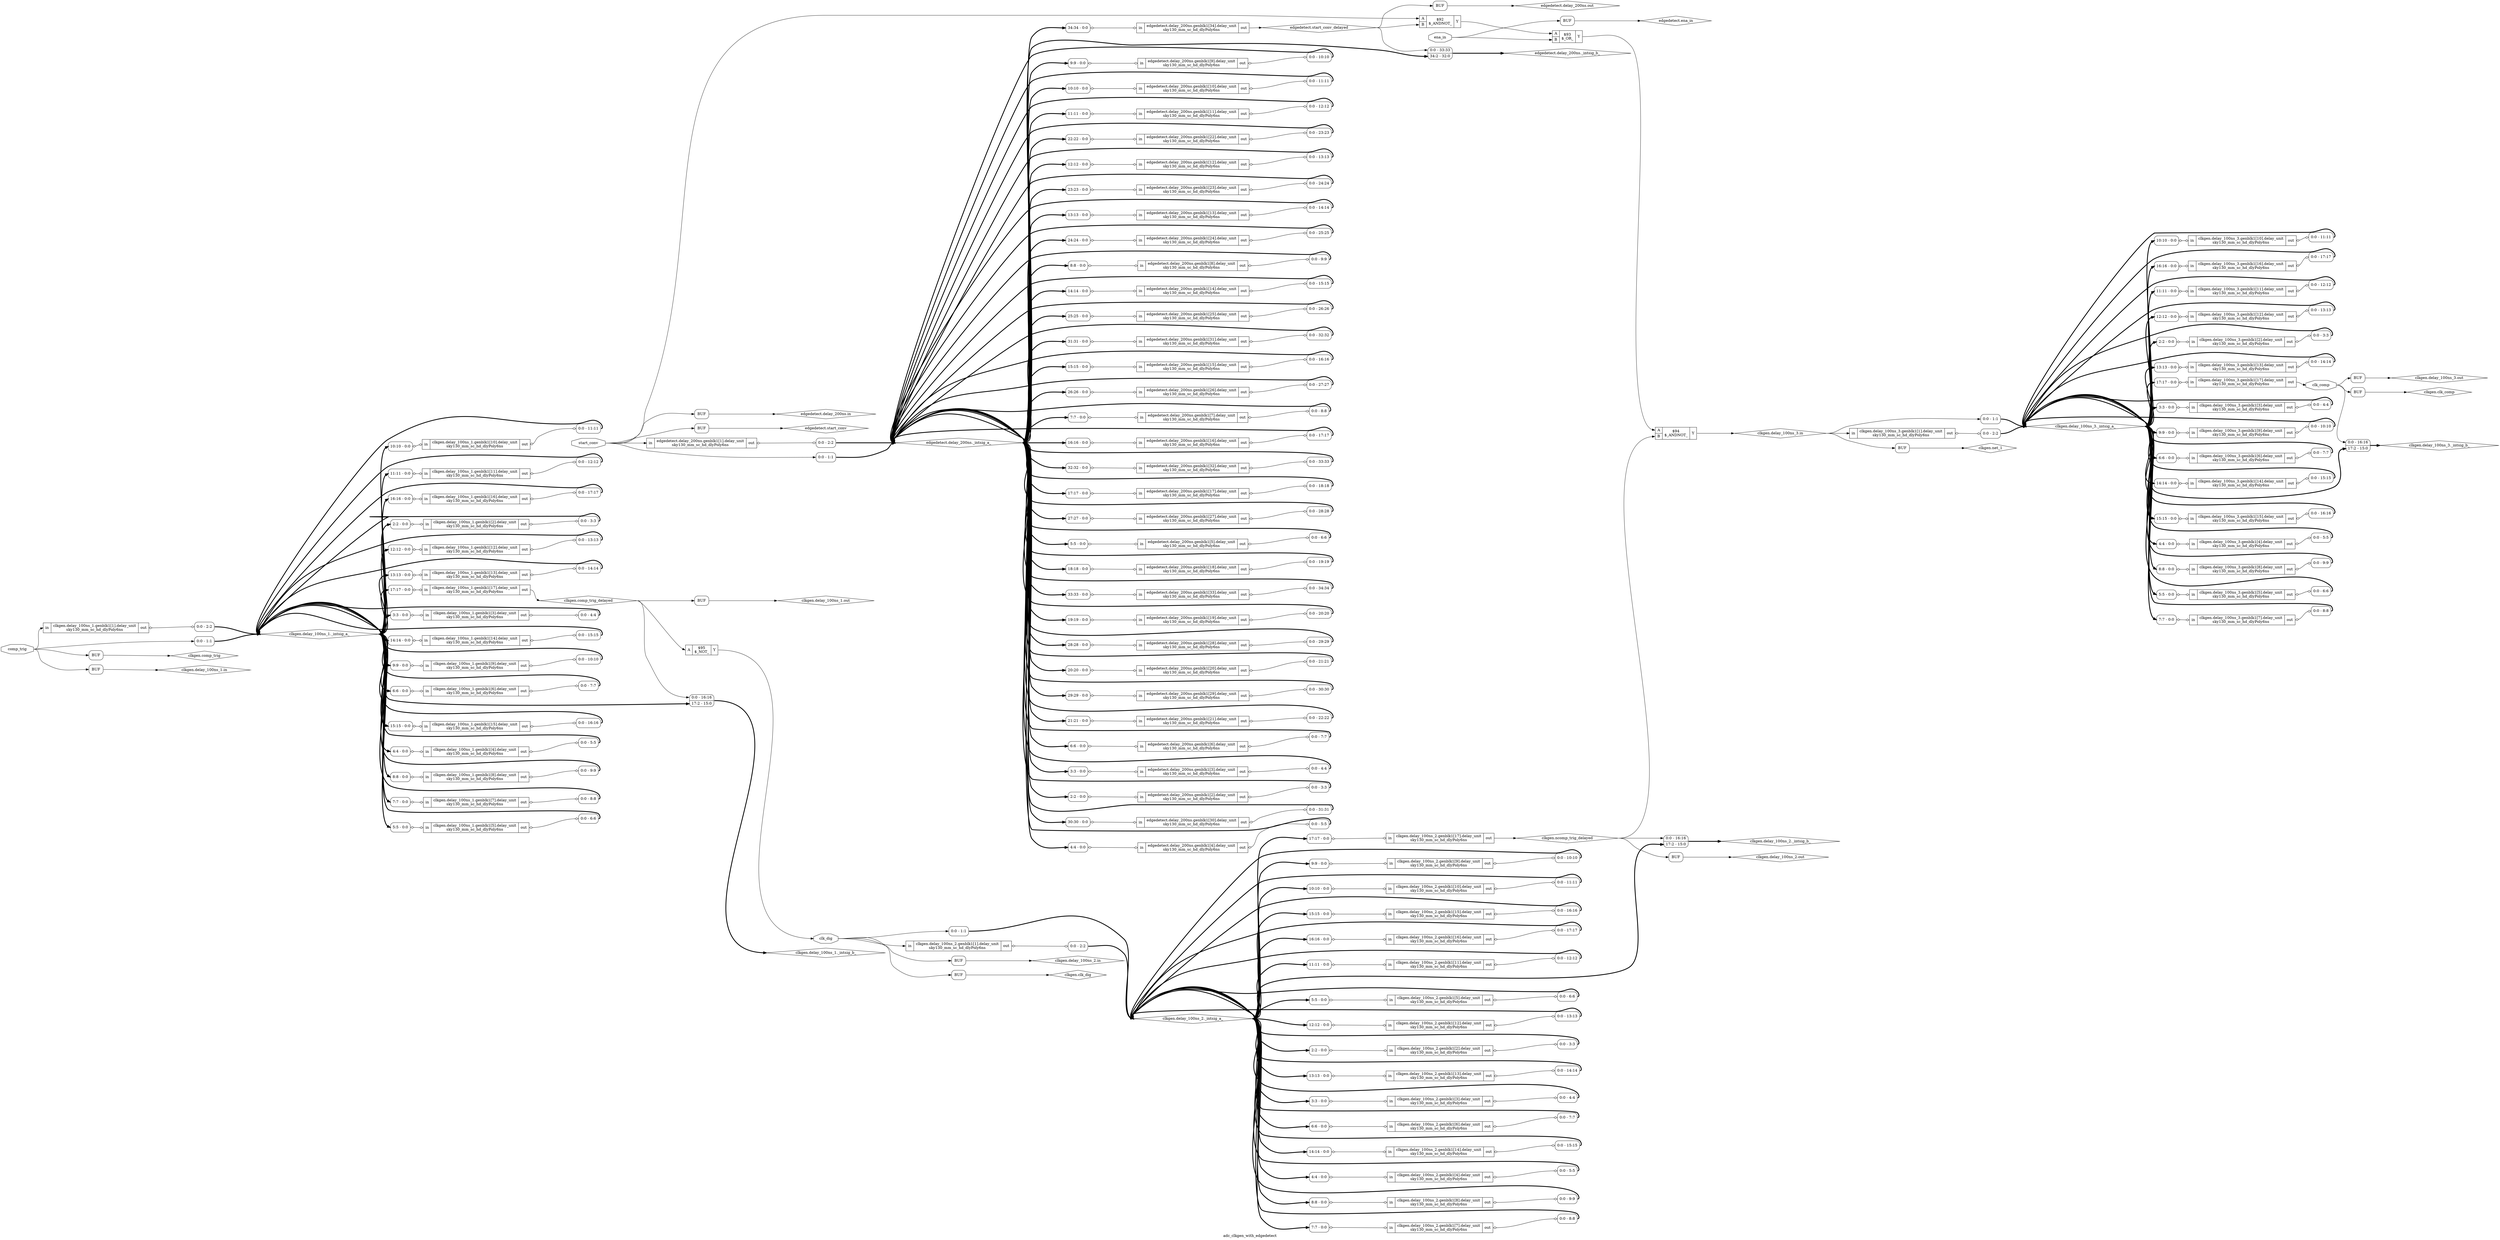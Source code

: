 digraph "adc_clkgen_with_edgedetect" {
label="adc_clkgen_with_edgedetect";
rankdir="LR";
remincross=true;
n3 [ shape=octagon, label="clk_comp", color="black", fontcolor="black" ];
n4 [ shape=octagon, label="clk_dig", color="black", fontcolor="black" ];
n5 [ shape=diamond, label="clkgen.clk_comp", color="black", fontcolor="black" ];
n6 [ shape=diamond, label="clkgen.clk_dig", color="black", fontcolor="black" ];
n7 [ shape=diamond, label="clkgen.comp_trig", color="black", fontcolor="black" ];
n8 [ shape=diamond, label="clkgen.comp_trig_delayed", color="black", fontcolor="black" ];
n9 [ shape=diamond, label="clkgen.delay_100ns_1._intsig_a_", color="black", fontcolor="black" ];
n10 [ shape=diamond, label="clkgen.delay_100ns_1._intsig_b_", color="black", fontcolor="black" ];
n11 [ shape=diamond, label="clkgen.delay_100ns_1.in", color="black", fontcolor="black" ];
n12 [ shape=diamond, label="clkgen.delay_100ns_1.out", color="black", fontcolor="black" ];
n13 [ shape=diamond, label="clkgen.delay_100ns_2._intsig_a_", color="black", fontcolor="black" ];
n14 [ shape=diamond, label="clkgen.delay_100ns_2._intsig_b_", color="black", fontcolor="black" ];
n15 [ shape=diamond, label="clkgen.delay_100ns_2.in", color="black", fontcolor="black" ];
n16 [ shape=diamond, label="clkgen.delay_100ns_2.out", color="black", fontcolor="black" ];
n17 [ shape=diamond, label="clkgen.delay_100ns_3._intsig_a_", color="black", fontcolor="black" ];
n18 [ shape=diamond, label="clkgen.delay_100ns_3._intsig_b_", color="black", fontcolor="black" ];
n19 [ shape=diamond, label="clkgen.delay_100ns_3.in", color="black", fontcolor="black" ];
n20 [ shape=diamond, label="clkgen.delay_100ns_3.out", color="black", fontcolor="black" ];
n21 [ shape=diamond, label="clkgen.ncomp_trig_delayed", color="black", fontcolor="black" ];
n22 [ shape=diamond, label="clkgen.net_1", color="black", fontcolor="black" ];
n23 [ shape=octagon, label="comp_trig", color="black", fontcolor="black" ];
n24 [ shape=diamond, label="edgedetect.delay_200ns._intsig_a_", color="black", fontcolor="black" ];
n25 [ shape=diamond, label="edgedetect.delay_200ns._intsig_b_", color="black", fontcolor="black" ];
n26 [ shape=diamond, label="edgedetect.delay_200ns.in", color="black", fontcolor="black" ];
n27 [ shape=diamond, label="edgedetect.delay_200ns.out", color="black", fontcolor="black" ];
n28 [ shape=diamond, label="edgedetect.ena_in", color="black", fontcolor="black" ];
n29 [ shape=diamond, label="edgedetect.start_conv", color="black", fontcolor="black" ];
n30 [ shape=diamond, label="edgedetect.start_conv_delayed", color="black", fontcolor="black" ];
n31 [ shape=octagon, label="ena_in", color="black", fontcolor="black" ];
n32 [ shape=octagon, label="start_conv", color="black", fontcolor="black" ];
c36 [ shape=record, label="{{<p33> A|<p34> B}|$92\n$_ANDNOT_|{<p35> Y}}" ];
c37 [ shape=record, label="{{<p33> A|<p34> B}|$93\n$_OR_|{<p35> Y}}" ];
c38 [ shape=record, label="{{<p33> A|<p34> B}|$94\n$_ANDNOT_|{<p35> Y}}" ];
c39 [ shape=record, label="{{<p33> A}|$95\n$_NOT_|{<p35> Y}}" ];
c42 [ shape=record, label="{{<p40> in}|clkgen.delay_100ns_1.genblk1[10].delay_unit\nsky130_mm_sc_hd_dlyPoly6ns|{<p41> out}}" ];
x0 [ shape=record, style=rounded, label="<s0> 10:10 - 0:0 " ];
x0:e -> c42:p40:w [arrowhead=odiamond, arrowtail=odiamond, dir=both, color="black", label=""];
x1 [ shape=record, style=rounded, label="<s0> 0:0 - 11:11 " ];
c42:p41:e -> x1:w [arrowhead=odiamond, arrowtail=odiamond, dir=both, color="black", label=""];
c43 [ shape=record, label="{{<p40> in}|clkgen.delay_100ns_1.genblk1[11].delay_unit\nsky130_mm_sc_hd_dlyPoly6ns|{<p41> out}}" ];
x2 [ shape=record, style=rounded, label="<s0> 11:11 - 0:0 " ];
x2:e -> c43:p40:w [arrowhead=odiamond, arrowtail=odiamond, dir=both, color="black", label=""];
x3 [ shape=record, style=rounded, label="<s0> 0:0 - 12:12 " ];
c43:p41:e -> x3:w [arrowhead=odiamond, arrowtail=odiamond, dir=both, color="black", label=""];
c44 [ shape=record, label="{{<p40> in}|clkgen.delay_100ns_1.genblk1[12].delay_unit\nsky130_mm_sc_hd_dlyPoly6ns|{<p41> out}}" ];
x4 [ shape=record, style=rounded, label="<s0> 12:12 - 0:0 " ];
x4:e -> c44:p40:w [arrowhead=odiamond, arrowtail=odiamond, dir=both, color="black", label=""];
x5 [ shape=record, style=rounded, label="<s0> 0:0 - 13:13 " ];
c44:p41:e -> x5:w [arrowhead=odiamond, arrowtail=odiamond, dir=both, color="black", label=""];
c45 [ shape=record, label="{{<p40> in}|clkgen.delay_100ns_1.genblk1[13].delay_unit\nsky130_mm_sc_hd_dlyPoly6ns|{<p41> out}}" ];
x6 [ shape=record, style=rounded, label="<s0> 13:13 - 0:0 " ];
x6:e -> c45:p40:w [arrowhead=odiamond, arrowtail=odiamond, dir=both, color="black", label=""];
x7 [ shape=record, style=rounded, label="<s0> 0:0 - 14:14 " ];
c45:p41:e -> x7:w [arrowhead=odiamond, arrowtail=odiamond, dir=both, color="black", label=""];
c46 [ shape=record, label="{{<p40> in}|clkgen.delay_100ns_1.genblk1[14].delay_unit\nsky130_mm_sc_hd_dlyPoly6ns|{<p41> out}}" ];
x8 [ shape=record, style=rounded, label="<s0> 14:14 - 0:0 " ];
x8:e -> c46:p40:w [arrowhead=odiamond, arrowtail=odiamond, dir=both, color="black", label=""];
x9 [ shape=record, style=rounded, label="<s0> 0:0 - 15:15 " ];
c46:p41:e -> x9:w [arrowhead=odiamond, arrowtail=odiamond, dir=both, color="black", label=""];
c47 [ shape=record, label="{{<p40> in}|clkgen.delay_100ns_1.genblk1[15].delay_unit\nsky130_mm_sc_hd_dlyPoly6ns|{<p41> out}}" ];
x10 [ shape=record, style=rounded, label="<s0> 15:15 - 0:0 " ];
x10:e -> c47:p40:w [arrowhead=odiamond, arrowtail=odiamond, dir=both, color="black", label=""];
x11 [ shape=record, style=rounded, label="<s0> 0:0 - 16:16 " ];
c47:p41:e -> x11:w [arrowhead=odiamond, arrowtail=odiamond, dir=both, color="black", label=""];
c48 [ shape=record, label="{{<p40> in}|clkgen.delay_100ns_1.genblk1[16].delay_unit\nsky130_mm_sc_hd_dlyPoly6ns|{<p41> out}}" ];
x12 [ shape=record, style=rounded, label="<s0> 16:16 - 0:0 " ];
x12:e -> c48:p40:w [arrowhead=odiamond, arrowtail=odiamond, dir=both, color="black", label=""];
x13 [ shape=record, style=rounded, label="<s0> 0:0 - 17:17 " ];
c48:p41:e -> x13:w [arrowhead=odiamond, arrowtail=odiamond, dir=both, color="black", label=""];
c49 [ shape=record, label="{{<p40> in}|clkgen.delay_100ns_1.genblk1[17].delay_unit\nsky130_mm_sc_hd_dlyPoly6ns|{<p41> out}}" ];
x14 [ shape=record, style=rounded, label="<s0> 17:17 - 0:0 " ];
x14:e -> c49:p40:w [arrowhead=odiamond, arrowtail=odiamond, dir=both, color="black", label=""];
c50 [ shape=record, label="{{<p40> in}|clkgen.delay_100ns_1.genblk1[1].delay_unit\nsky130_mm_sc_hd_dlyPoly6ns|{<p41> out}}" ];
x15 [ shape=record, style=rounded, label="<s0> 0:0 - 2:2 " ];
c50:p41:e -> x15:w [arrowhead=odiamond, arrowtail=odiamond, dir=both, color="black", label=""];
c51 [ shape=record, label="{{<p40> in}|clkgen.delay_100ns_1.genblk1[2].delay_unit\nsky130_mm_sc_hd_dlyPoly6ns|{<p41> out}}" ];
x16 [ shape=record, style=rounded, label="<s0> 2:2 - 0:0 " ];
x16:e -> c51:p40:w [arrowhead=odiamond, arrowtail=odiamond, dir=both, color="black", label=""];
x17 [ shape=record, style=rounded, label="<s0> 0:0 - 3:3 " ];
c51:p41:e -> x17:w [arrowhead=odiamond, arrowtail=odiamond, dir=both, color="black", label=""];
c52 [ shape=record, label="{{<p40> in}|clkgen.delay_100ns_1.genblk1[3].delay_unit\nsky130_mm_sc_hd_dlyPoly6ns|{<p41> out}}" ];
x18 [ shape=record, style=rounded, label="<s0> 3:3 - 0:0 " ];
x18:e -> c52:p40:w [arrowhead=odiamond, arrowtail=odiamond, dir=both, color="black", label=""];
x19 [ shape=record, style=rounded, label="<s0> 0:0 - 4:4 " ];
c52:p41:e -> x19:w [arrowhead=odiamond, arrowtail=odiamond, dir=both, color="black", label=""];
c53 [ shape=record, label="{{<p40> in}|clkgen.delay_100ns_1.genblk1[4].delay_unit\nsky130_mm_sc_hd_dlyPoly6ns|{<p41> out}}" ];
x20 [ shape=record, style=rounded, label="<s0> 4:4 - 0:0 " ];
x20:e -> c53:p40:w [arrowhead=odiamond, arrowtail=odiamond, dir=both, color="black", label=""];
x21 [ shape=record, style=rounded, label="<s0> 0:0 - 5:5 " ];
c53:p41:e -> x21:w [arrowhead=odiamond, arrowtail=odiamond, dir=both, color="black", label=""];
c54 [ shape=record, label="{{<p40> in}|clkgen.delay_100ns_1.genblk1[5].delay_unit\nsky130_mm_sc_hd_dlyPoly6ns|{<p41> out}}" ];
x22 [ shape=record, style=rounded, label="<s0> 5:5 - 0:0 " ];
x22:e -> c54:p40:w [arrowhead=odiamond, arrowtail=odiamond, dir=both, color="black", label=""];
x23 [ shape=record, style=rounded, label="<s0> 0:0 - 6:6 " ];
c54:p41:e -> x23:w [arrowhead=odiamond, arrowtail=odiamond, dir=both, color="black", label=""];
c55 [ shape=record, label="{{<p40> in}|clkgen.delay_100ns_1.genblk1[6].delay_unit\nsky130_mm_sc_hd_dlyPoly6ns|{<p41> out}}" ];
x24 [ shape=record, style=rounded, label="<s0> 6:6 - 0:0 " ];
x24:e -> c55:p40:w [arrowhead=odiamond, arrowtail=odiamond, dir=both, color="black", label=""];
x25 [ shape=record, style=rounded, label="<s0> 0:0 - 7:7 " ];
c55:p41:e -> x25:w [arrowhead=odiamond, arrowtail=odiamond, dir=both, color="black", label=""];
c56 [ shape=record, label="{{<p40> in}|clkgen.delay_100ns_1.genblk1[7].delay_unit\nsky130_mm_sc_hd_dlyPoly6ns|{<p41> out}}" ];
x26 [ shape=record, style=rounded, label="<s0> 7:7 - 0:0 " ];
x26:e -> c56:p40:w [arrowhead=odiamond, arrowtail=odiamond, dir=both, color="black", label=""];
x27 [ shape=record, style=rounded, label="<s0> 0:0 - 8:8 " ];
c56:p41:e -> x27:w [arrowhead=odiamond, arrowtail=odiamond, dir=both, color="black", label=""];
c57 [ shape=record, label="{{<p40> in}|clkgen.delay_100ns_1.genblk1[8].delay_unit\nsky130_mm_sc_hd_dlyPoly6ns|{<p41> out}}" ];
x28 [ shape=record, style=rounded, label="<s0> 8:8 - 0:0 " ];
x28:e -> c57:p40:w [arrowhead=odiamond, arrowtail=odiamond, dir=both, color="black", label=""];
x29 [ shape=record, style=rounded, label="<s0> 0:0 - 9:9 " ];
c57:p41:e -> x29:w [arrowhead=odiamond, arrowtail=odiamond, dir=both, color="black", label=""];
c58 [ shape=record, label="{{<p40> in}|clkgen.delay_100ns_1.genblk1[9].delay_unit\nsky130_mm_sc_hd_dlyPoly6ns|{<p41> out}}" ];
x30 [ shape=record, style=rounded, label="<s0> 9:9 - 0:0 " ];
x30:e -> c58:p40:w [arrowhead=odiamond, arrowtail=odiamond, dir=both, color="black", label=""];
x31 [ shape=record, style=rounded, label="<s0> 0:0 - 10:10 " ];
c58:p41:e -> x31:w [arrowhead=odiamond, arrowtail=odiamond, dir=both, color="black", label=""];
c59 [ shape=record, label="{{<p40> in}|clkgen.delay_100ns_2.genblk1[10].delay_unit\nsky130_mm_sc_hd_dlyPoly6ns|{<p41> out}}" ];
x32 [ shape=record, style=rounded, label="<s0> 10:10 - 0:0 " ];
x32:e -> c59:p40:w [arrowhead=odiamond, arrowtail=odiamond, dir=both, color="black", label=""];
x33 [ shape=record, style=rounded, label="<s0> 0:0 - 11:11 " ];
c59:p41:e -> x33:w [arrowhead=odiamond, arrowtail=odiamond, dir=both, color="black", label=""];
c60 [ shape=record, label="{{<p40> in}|clkgen.delay_100ns_2.genblk1[11].delay_unit\nsky130_mm_sc_hd_dlyPoly6ns|{<p41> out}}" ];
x34 [ shape=record, style=rounded, label="<s0> 11:11 - 0:0 " ];
x34:e -> c60:p40:w [arrowhead=odiamond, arrowtail=odiamond, dir=both, color="black", label=""];
x35 [ shape=record, style=rounded, label="<s0> 0:0 - 12:12 " ];
c60:p41:e -> x35:w [arrowhead=odiamond, arrowtail=odiamond, dir=both, color="black", label=""];
c61 [ shape=record, label="{{<p40> in}|clkgen.delay_100ns_2.genblk1[12].delay_unit\nsky130_mm_sc_hd_dlyPoly6ns|{<p41> out}}" ];
x36 [ shape=record, style=rounded, label="<s0> 12:12 - 0:0 " ];
x36:e -> c61:p40:w [arrowhead=odiamond, arrowtail=odiamond, dir=both, color="black", label=""];
x37 [ shape=record, style=rounded, label="<s0> 0:0 - 13:13 " ];
c61:p41:e -> x37:w [arrowhead=odiamond, arrowtail=odiamond, dir=both, color="black", label=""];
c62 [ shape=record, label="{{<p40> in}|clkgen.delay_100ns_2.genblk1[13].delay_unit\nsky130_mm_sc_hd_dlyPoly6ns|{<p41> out}}" ];
x38 [ shape=record, style=rounded, label="<s0> 13:13 - 0:0 " ];
x38:e -> c62:p40:w [arrowhead=odiamond, arrowtail=odiamond, dir=both, color="black", label=""];
x39 [ shape=record, style=rounded, label="<s0> 0:0 - 14:14 " ];
c62:p41:e -> x39:w [arrowhead=odiamond, arrowtail=odiamond, dir=both, color="black", label=""];
c63 [ shape=record, label="{{<p40> in}|clkgen.delay_100ns_2.genblk1[14].delay_unit\nsky130_mm_sc_hd_dlyPoly6ns|{<p41> out}}" ];
x40 [ shape=record, style=rounded, label="<s0> 14:14 - 0:0 " ];
x40:e -> c63:p40:w [arrowhead=odiamond, arrowtail=odiamond, dir=both, color="black", label=""];
x41 [ shape=record, style=rounded, label="<s0> 0:0 - 15:15 " ];
c63:p41:e -> x41:w [arrowhead=odiamond, arrowtail=odiamond, dir=both, color="black", label=""];
c64 [ shape=record, label="{{<p40> in}|clkgen.delay_100ns_2.genblk1[15].delay_unit\nsky130_mm_sc_hd_dlyPoly6ns|{<p41> out}}" ];
x42 [ shape=record, style=rounded, label="<s0> 15:15 - 0:0 " ];
x42:e -> c64:p40:w [arrowhead=odiamond, arrowtail=odiamond, dir=both, color="black", label=""];
x43 [ shape=record, style=rounded, label="<s0> 0:0 - 16:16 " ];
c64:p41:e -> x43:w [arrowhead=odiamond, arrowtail=odiamond, dir=both, color="black", label=""];
c65 [ shape=record, label="{{<p40> in}|clkgen.delay_100ns_2.genblk1[16].delay_unit\nsky130_mm_sc_hd_dlyPoly6ns|{<p41> out}}" ];
x44 [ shape=record, style=rounded, label="<s0> 16:16 - 0:0 " ];
x44:e -> c65:p40:w [arrowhead=odiamond, arrowtail=odiamond, dir=both, color="black", label=""];
x45 [ shape=record, style=rounded, label="<s0> 0:0 - 17:17 " ];
c65:p41:e -> x45:w [arrowhead=odiamond, arrowtail=odiamond, dir=both, color="black", label=""];
c66 [ shape=record, label="{{<p40> in}|clkgen.delay_100ns_2.genblk1[17].delay_unit\nsky130_mm_sc_hd_dlyPoly6ns|{<p41> out}}" ];
x46 [ shape=record, style=rounded, label="<s0> 17:17 - 0:0 " ];
x46:e -> c66:p40:w [arrowhead=odiamond, arrowtail=odiamond, dir=both, color="black", label=""];
c67 [ shape=record, label="{{<p40> in}|clkgen.delay_100ns_2.genblk1[1].delay_unit\nsky130_mm_sc_hd_dlyPoly6ns|{<p41> out}}" ];
x47 [ shape=record, style=rounded, label="<s0> 0:0 - 2:2 " ];
c67:p41:e -> x47:w [arrowhead=odiamond, arrowtail=odiamond, dir=both, color="black", label=""];
c68 [ shape=record, label="{{<p40> in}|clkgen.delay_100ns_2.genblk1[2].delay_unit\nsky130_mm_sc_hd_dlyPoly6ns|{<p41> out}}" ];
x48 [ shape=record, style=rounded, label="<s0> 2:2 - 0:0 " ];
x48:e -> c68:p40:w [arrowhead=odiamond, arrowtail=odiamond, dir=both, color="black", label=""];
x49 [ shape=record, style=rounded, label="<s0> 0:0 - 3:3 " ];
c68:p41:e -> x49:w [arrowhead=odiamond, arrowtail=odiamond, dir=both, color="black", label=""];
c69 [ shape=record, label="{{<p40> in}|clkgen.delay_100ns_2.genblk1[3].delay_unit\nsky130_mm_sc_hd_dlyPoly6ns|{<p41> out}}" ];
x50 [ shape=record, style=rounded, label="<s0> 3:3 - 0:0 " ];
x50:e -> c69:p40:w [arrowhead=odiamond, arrowtail=odiamond, dir=both, color="black", label=""];
x51 [ shape=record, style=rounded, label="<s0> 0:0 - 4:4 " ];
c69:p41:e -> x51:w [arrowhead=odiamond, arrowtail=odiamond, dir=both, color="black", label=""];
c70 [ shape=record, label="{{<p40> in}|clkgen.delay_100ns_2.genblk1[4].delay_unit\nsky130_mm_sc_hd_dlyPoly6ns|{<p41> out}}" ];
x52 [ shape=record, style=rounded, label="<s0> 4:4 - 0:0 " ];
x52:e -> c70:p40:w [arrowhead=odiamond, arrowtail=odiamond, dir=both, color="black", label=""];
x53 [ shape=record, style=rounded, label="<s0> 0:0 - 5:5 " ];
c70:p41:e -> x53:w [arrowhead=odiamond, arrowtail=odiamond, dir=both, color="black", label=""];
c71 [ shape=record, label="{{<p40> in}|clkgen.delay_100ns_2.genblk1[5].delay_unit\nsky130_mm_sc_hd_dlyPoly6ns|{<p41> out}}" ];
x54 [ shape=record, style=rounded, label="<s0> 5:5 - 0:0 " ];
x54:e -> c71:p40:w [arrowhead=odiamond, arrowtail=odiamond, dir=both, color="black", label=""];
x55 [ shape=record, style=rounded, label="<s0> 0:0 - 6:6 " ];
c71:p41:e -> x55:w [arrowhead=odiamond, arrowtail=odiamond, dir=both, color="black", label=""];
c72 [ shape=record, label="{{<p40> in}|clkgen.delay_100ns_2.genblk1[6].delay_unit\nsky130_mm_sc_hd_dlyPoly6ns|{<p41> out}}" ];
x56 [ shape=record, style=rounded, label="<s0> 6:6 - 0:0 " ];
x56:e -> c72:p40:w [arrowhead=odiamond, arrowtail=odiamond, dir=both, color="black", label=""];
x57 [ shape=record, style=rounded, label="<s0> 0:0 - 7:7 " ];
c72:p41:e -> x57:w [arrowhead=odiamond, arrowtail=odiamond, dir=both, color="black", label=""];
c73 [ shape=record, label="{{<p40> in}|clkgen.delay_100ns_2.genblk1[7].delay_unit\nsky130_mm_sc_hd_dlyPoly6ns|{<p41> out}}" ];
x58 [ shape=record, style=rounded, label="<s0> 7:7 - 0:0 " ];
x58:e -> c73:p40:w [arrowhead=odiamond, arrowtail=odiamond, dir=both, color="black", label=""];
x59 [ shape=record, style=rounded, label="<s0> 0:0 - 8:8 " ];
c73:p41:e -> x59:w [arrowhead=odiamond, arrowtail=odiamond, dir=both, color="black", label=""];
c74 [ shape=record, label="{{<p40> in}|clkgen.delay_100ns_2.genblk1[8].delay_unit\nsky130_mm_sc_hd_dlyPoly6ns|{<p41> out}}" ];
x60 [ shape=record, style=rounded, label="<s0> 8:8 - 0:0 " ];
x60:e -> c74:p40:w [arrowhead=odiamond, arrowtail=odiamond, dir=both, color="black", label=""];
x61 [ shape=record, style=rounded, label="<s0> 0:0 - 9:9 " ];
c74:p41:e -> x61:w [arrowhead=odiamond, arrowtail=odiamond, dir=both, color="black", label=""];
c75 [ shape=record, label="{{<p40> in}|clkgen.delay_100ns_2.genblk1[9].delay_unit\nsky130_mm_sc_hd_dlyPoly6ns|{<p41> out}}" ];
x62 [ shape=record, style=rounded, label="<s0> 9:9 - 0:0 " ];
x62:e -> c75:p40:w [arrowhead=odiamond, arrowtail=odiamond, dir=both, color="black", label=""];
x63 [ shape=record, style=rounded, label="<s0> 0:0 - 10:10 " ];
c75:p41:e -> x63:w [arrowhead=odiamond, arrowtail=odiamond, dir=both, color="black", label=""];
c76 [ shape=record, label="{{<p40> in}|clkgen.delay_100ns_3.genblk1[10].delay_unit\nsky130_mm_sc_hd_dlyPoly6ns|{<p41> out}}" ];
x64 [ shape=record, style=rounded, label="<s0> 10:10 - 0:0 " ];
x64:e -> c76:p40:w [arrowhead=odiamond, arrowtail=odiamond, dir=both, color="black", label=""];
x65 [ shape=record, style=rounded, label="<s0> 0:0 - 11:11 " ];
c76:p41:e -> x65:w [arrowhead=odiamond, arrowtail=odiamond, dir=both, color="black", label=""];
c77 [ shape=record, label="{{<p40> in}|clkgen.delay_100ns_3.genblk1[11].delay_unit\nsky130_mm_sc_hd_dlyPoly6ns|{<p41> out}}" ];
x66 [ shape=record, style=rounded, label="<s0> 11:11 - 0:0 " ];
x66:e -> c77:p40:w [arrowhead=odiamond, arrowtail=odiamond, dir=both, color="black", label=""];
x67 [ shape=record, style=rounded, label="<s0> 0:0 - 12:12 " ];
c77:p41:e -> x67:w [arrowhead=odiamond, arrowtail=odiamond, dir=both, color="black", label=""];
c78 [ shape=record, label="{{<p40> in}|clkgen.delay_100ns_3.genblk1[12].delay_unit\nsky130_mm_sc_hd_dlyPoly6ns|{<p41> out}}" ];
x68 [ shape=record, style=rounded, label="<s0> 12:12 - 0:0 " ];
x68:e -> c78:p40:w [arrowhead=odiamond, arrowtail=odiamond, dir=both, color="black", label=""];
x69 [ shape=record, style=rounded, label="<s0> 0:0 - 13:13 " ];
c78:p41:e -> x69:w [arrowhead=odiamond, arrowtail=odiamond, dir=both, color="black", label=""];
c79 [ shape=record, label="{{<p40> in}|clkgen.delay_100ns_3.genblk1[13].delay_unit\nsky130_mm_sc_hd_dlyPoly6ns|{<p41> out}}" ];
x70 [ shape=record, style=rounded, label="<s0> 13:13 - 0:0 " ];
x70:e -> c79:p40:w [arrowhead=odiamond, arrowtail=odiamond, dir=both, color="black", label=""];
x71 [ shape=record, style=rounded, label="<s0> 0:0 - 14:14 " ];
c79:p41:e -> x71:w [arrowhead=odiamond, arrowtail=odiamond, dir=both, color="black", label=""];
c80 [ shape=record, label="{{<p40> in}|clkgen.delay_100ns_3.genblk1[14].delay_unit\nsky130_mm_sc_hd_dlyPoly6ns|{<p41> out}}" ];
x72 [ shape=record, style=rounded, label="<s0> 14:14 - 0:0 " ];
x72:e -> c80:p40:w [arrowhead=odiamond, arrowtail=odiamond, dir=both, color="black", label=""];
x73 [ shape=record, style=rounded, label="<s0> 0:0 - 15:15 " ];
c80:p41:e -> x73:w [arrowhead=odiamond, arrowtail=odiamond, dir=both, color="black", label=""];
c81 [ shape=record, label="{{<p40> in}|clkgen.delay_100ns_3.genblk1[15].delay_unit\nsky130_mm_sc_hd_dlyPoly6ns|{<p41> out}}" ];
x74 [ shape=record, style=rounded, label="<s0> 15:15 - 0:0 " ];
x74:e -> c81:p40:w [arrowhead=odiamond, arrowtail=odiamond, dir=both, color="black", label=""];
x75 [ shape=record, style=rounded, label="<s0> 0:0 - 16:16 " ];
c81:p41:e -> x75:w [arrowhead=odiamond, arrowtail=odiamond, dir=both, color="black", label=""];
c82 [ shape=record, label="{{<p40> in}|clkgen.delay_100ns_3.genblk1[16].delay_unit\nsky130_mm_sc_hd_dlyPoly6ns|{<p41> out}}" ];
x76 [ shape=record, style=rounded, label="<s0> 16:16 - 0:0 " ];
x76:e -> c82:p40:w [arrowhead=odiamond, arrowtail=odiamond, dir=both, color="black", label=""];
x77 [ shape=record, style=rounded, label="<s0> 0:0 - 17:17 " ];
c82:p41:e -> x77:w [arrowhead=odiamond, arrowtail=odiamond, dir=both, color="black", label=""];
c83 [ shape=record, label="{{<p40> in}|clkgen.delay_100ns_3.genblk1[17].delay_unit\nsky130_mm_sc_hd_dlyPoly6ns|{<p41> out}}" ];
x78 [ shape=record, style=rounded, label="<s0> 17:17 - 0:0 " ];
x78:e -> c83:p40:w [arrowhead=odiamond, arrowtail=odiamond, dir=both, color="black", label=""];
c84 [ shape=record, label="{{<p40> in}|clkgen.delay_100ns_3.genblk1[1].delay_unit\nsky130_mm_sc_hd_dlyPoly6ns|{<p41> out}}" ];
x79 [ shape=record, style=rounded, label="<s0> 0:0 - 2:2 " ];
c84:p41:e -> x79:w [arrowhead=odiamond, arrowtail=odiamond, dir=both, color="black", label=""];
c85 [ shape=record, label="{{<p40> in}|clkgen.delay_100ns_3.genblk1[2].delay_unit\nsky130_mm_sc_hd_dlyPoly6ns|{<p41> out}}" ];
x80 [ shape=record, style=rounded, label="<s0> 2:2 - 0:0 " ];
x80:e -> c85:p40:w [arrowhead=odiamond, arrowtail=odiamond, dir=both, color="black", label=""];
x81 [ shape=record, style=rounded, label="<s0> 0:0 - 3:3 " ];
c85:p41:e -> x81:w [arrowhead=odiamond, arrowtail=odiamond, dir=both, color="black", label=""];
c86 [ shape=record, label="{{<p40> in}|clkgen.delay_100ns_3.genblk1[3].delay_unit\nsky130_mm_sc_hd_dlyPoly6ns|{<p41> out}}" ];
x82 [ shape=record, style=rounded, label="<s0> 3:3 - 0:0 " ];
x82:e -> c86:p40:w [arrowhead=odiamond, arrowtail=odiamond, dir=both, color="black", label=""];
x83 [ shape=record, style=rounded, label="<s0> 0:0 - 4:4 " ];
c86:p41:e -> x83:w [arrowhead=odiamond, arrowtail=odiamond, dir=both, color="black", label=""];
c87 [ shape=record, label="{{<p40> in}|clkgen.delay_100ns_3.genblk1[4].delay_unit\nsky130_mm_sc_hd_dlyPoly6ns|{<p41> out}}" ];
x84 [ shape=record, style=rounded, label="<s0> 4:4 - 0:0 " ];
x84:e -> c87:p40:w [arrowhead=odiamond, arrowtail=odiamond, dir=both, color="black", label=""];
x85 [ shape=record, style=rounded, label="<s0> 0:0 - 5:5 " ];
c87:p41:e -> x85:w [arrowhead=odiamond, arrowtail=odiamond, dir=both, color="black", label=""];
c88 [ shape=record, label="{{<p40> in}|clkgen.delay_100ns_3.genblk1[5].delay_unit\nsky130_mm_sc_hd_dlyPoly6ns|{<p41> out}}" ];
x86 [ shape=record, style=rounded, label="<s0> 5:5 - 0:0 " ];
x86:e -> c88:p40:w [arrowhead=odiamond, arrowtail=odiamond, dir=both, color="black", label=""];
x87 [ shape=record, style=rounded, label="<s0> 0:0 - 6:6 " ];
c88:p41:e -> x87:w [arrowhead=odiamond, arrowtail=odiamond, dir=both, color="black", label=""];
c89 [ shape=record, label="{{<p40> in}|clkgen.delay_100ns_3.genblk1[6].delay_unit\nsky130_mm_sc_hd_dlyPoly6ns|{<p41> out}}" ];
x88 [ shape=record, style=rounded, label="<s0> 6:6 - 0:0 " ];
x88:e -> c89:p40:w [arrowhead=odiamond, arrowtail=odiamond, dir=both, color="black", label=""];
x89 [ shape=record, style=rounded, label="<s0> 0:0 - 7:7 " ];
c89:p41:e -> x89:w [arrowhead=odiamond, arrowtail=odiamond, dir=both, color="black", label=""];
c90 [ shape=record, label="{{<p40> in}|clkgen.delay_100ns_3.genblk1[7].delay_unit\nsky130_mm_sc_hd_dlyPoly6ns|{<p41> out}}" ];
x90 [ shape=record, style=rounded, label="<s0> 7:7 - 0:0 " ];
x90:e -> c90:p40:w [arrowhead=odiamond, arrowtail=odiamond, dir=both, color="black", label=""];
x91 [ shape=record, style=rounded, label="<s0> 0:0 - 8:8 " ];
c90:p41:e -> x91:w [arrowhead=odiamond, arrowtail=odiamond, dir=both, color="black", label=""];
c91 [ shape=record, label="{{<p40> in}|clkgen.delay_100ns_3.genblk1[8].delay_unit\nsky130_mm_sc_hd_dlyPoly6ns|{<p41> out}}" ];
x92 [ shape=record, style=rounded, label="<s0> 8:8 - 0:0 " ];
x92:e -> c91:p40:w [arrowhead=odiamond, arrowtail=odiamond, dir=both, color="black", label=""];
x93 [ shape=record, style=rounded, label="<s0> 0:0 - 9:9 " ];
c91:p41:e -> x93:w [arrowhead=odiamond, arrowtail=odiamond, dir=both, color="black", label=""];
c92 [ shape=record, label="{{<p40> in}|clkgen.delay_100ns_3.genblk1[9].delay_unit\nsky130_mm_sc_hd_dlyPoly6ns|{<p41> out}}" ];
x94 [ shape=record, style=rounded, label="<s0> 9:9 - 0:0 " ];
x94:e -> c92:p40:w [arrowhead=odiamond, arrowtail=odiamond, dir=both, color="black", label=""];
x95 [ shape=record, style=rounded, label="<s0> 0:0 - 10:10 " ];
c92:p41:e -> x95:w [arrowhead=odiamond, arrowtail=odiamond, dir=both, color="black", label=""];
c93 [ shape=record, label="{{<p40> in}|edgedetect.delay_200ns.genblk1[10].delay_unit\nsky130_mm_sc_hd_dlyPoly6ns|{<p41> out}}" ];
x96 [ shape=record, style=rounded, label="<s0> 10:10 - 0:0 " ];
x96:e -> c93:p40:w [arrowhead=odiamond, arrowtail=odiamond, dir=both, color="black", label=""];
x97 [ shape=record, style=rounded, label="<s0> 0:0 - 11:11 " ];
c93:p41:e -> x97:w [arrowhead=odiamond, arrowtail=odiamond, dir=both, color="black", label=""];
c94 [ shape=record, label="{{<p40> in}|edgedetect.delay_200ns.genblk1[11].delay_unit\nsky130_mm_sc_hd_dlyPoly6ns|{<p41> out}}" ];
x98 [ shape=record, style=rounded, label="<s0> 11:11 - 0:0 " ];
x98:e -> c94:p40:w [arrowhead=odiamond, arrowtail=odiamond, dir=both, color="black", label=""];
x99 [ shape=record, style=rounded, label="<s0> 0:0 - 12:12 " ];
c94:p41:e -> x99:w [arrowhead=odiamond, arrowtail=odiamond, dir=both, color="black", label=""];
c95 [ shape=record, label="{{<p40> in}|edgedetect.delay_200ns.genblk1[12].delay_unit\nsky130_mm_sc_hd_dlyPoly6ns|{<p41> out}}" ];
x100 [ shape=record, style=rounded, label="<s0> 12:12 - 0:0 " ];
x100:e -> c95:p40:w [arrowhead=odiamond, arrowtail=odiamond, dir=both, color="black", label=""];
x101 [ shape=record, style=rounded, label="<s0> 0:0 - 13:13 " ];
c95:p41:e -> x101:w [arrowhead=odiamond, arrowtail=odiamond, dir=both, color="black", label=""];
c96 [ shape=record, label="{{<p40> in}|edgedetect.delay_200ns.genblk1[13].delay_unit\nsky130_mm_sc_hd_dlyPoly6ns|{<p41> out}}" ];
x102 [ shape=record, style=rounded, label="<s0> 13:13 - 0:0 " ];
x102:e -> c96:p40:w [arrowhead=odiamond, arrowtail=odiamond, dir=both, color="black", label=""];
x103 [ shape=record, style=rounded, label="<s0> 0:0 - 14:14 " ];
c96:p41:e -> x103:w [arrowhead=odiamond, arrowtail=odiamond, dir=both, color="black", label=""];
c97 [ shape=record, label="{{<p40> in}|edgedetect.delay_200ns.genblk1[14].delay_unit\nsky130_mm_sc_hd_dlyPoly6ns|{<p41> out}}" ];
x104 [ shape=record, style=rounded, label="<s0> 14:14 - 0:0 " ];
x104:e -> c97:p40:w [arrowhead=odiamond, arrowtail=odiamond, dir=both, color="black", label=""];
x105 [ shape=record, style=rounded, label="<s0> 0:0 - 15:15 " ];
c97:p41:e -> x105:w [arrowhead=odiamond, arrowtail=odiamond, dir=both, color="black", label=""];
c98 [ shape=record, label="{{<p40> in}|edgedetect.delay_200ns.genblk1[15].delay_unit\nsky130_mm_sc_hd_dlyPoly6ns|{<p41> out}}" ];
x106 [ shape=record, style=rounded, label="<s0> 15:15 - 0:0 " ];
x106:e -> c98:p40:w [arrowhead=odiamond, arrowtail=odiamond, dir=both, color="black", label=""];
x107 [ shape=record, style=rounded, label="<s0> 0:0 - 16:16 " ];
c98:p41:e -> x107:w [arrowhead=odiamond, arrowtail=odiamond, dir=both, color="black", label=""];
c99 [ shape=record, label="{{<p40> in}|edgedetect.delay_200ns.genblk1[16].delay_unit\nsky130_mm_sc_hd_dlyPoly6ns|{<p41> out}}" ];
x108 [ shape=record, style=rounded, label="<s0> 16:16 - 0:0 " ];
x108:e -> c99:p40:w [arrowhead=odiamond, arrowtail=odiamond, dir=both, color="black", label=""];
x109 [ shape=record, style=rounded, label="<s0> 0:0 - 17:17 " ];
c99:p41:e -> x109:w [arrowhead=odiamond, arrowtail=odiamond, dir=both, color="black", label=""];
c100 [ shape=record, label="{{<p40> in}|edgedetect.delay_200ns.genblk1[17].delay_unit\nsky130_mm_sc_hd_dlyPoly6ns|{<p41> out}}" ];
x110 [ shape=record, style=rounded, label="<s0> 17:17 - 0:0 " ];
x110:e -> c100:p40:w [arrowhead=odiamond, arrowtail=odiamond, dir=both, color="black", label=""];
x111 [ shape=record, style=rounded, label="<s0> 0:0 - 18:18 " ];
c100:p41:e -> x111:w [arrowhead=odiamond, arrowtail=odiamond, dir=both, color="black", label=""];
c101 [ shape=record, label="{{<p40> in}|edgedetect.delay_200ns.genblk1[18].delay_unit\nsky130_mm_sc_hd_dlyPoly6ns|{<p41> out}}" ];
x112 [ shape=record, style=rounded, label="<s0> 18:18 - 0:0 " ];
x112:e -> c101:p40:w [arrowhead=odiamond, arrowtail=odiamond, dir=both, color="black", label=""];
x113 [ shape=record, style=rounded, label="<s0> 0:0 - 19:19 " ];
c101:p41:e -> x113:w [arrowhead=odiamond, arrowtail=odiamond, dir=both, color="black", label=""];
c102 [ shape=record, label="{{<p40> in}|edgedetect.delay_200ns.genblk1[19].delay_unit\nsky130_mm_sc_hd_dlyPoly6ns|{<p41> out}}" ];
x114 [ shape=record, style=rounded, label="<s0> 19:19 - 0:0 " ];
x114:e -> c102:p40:w [arrowhead=odiamond, arrowtail=odiamond, dir=both, color="black", label=""];
x115 [ shape=record, style=rounded, label="<s0> 0:0 - 20:20 " ];
c102:p41:e -> x115:w [arrowhead=odiamond, arrowtail=odiamond, dir=both, color="black", label=""];
c103 [ shape=record, label="{{<p40> in}|edgedetect.delay_200ns.genblk1[1].delay_unit\nsky130_mm_sc_hd_dlyPoly6ns|{<p41> out}}" ];
x116 [ shape=record, style=rounded, label="<s0> 0:0 - 2:2 " ];
c103:p41:e -> x116:w [arrowhead=odiamond, arrowtail=odiamond, dir=both, color="black", label=""];
c104 [ shape=record, label="{{<p40> in}|edgedetect.delay_200ns.genblk1[20].delay_unit\nsky130_mm_sc_hd_dlyPoly6ns|{<p41> out}}" ];
x117 [ shape=record, style=rounded, label="<s0> 20:20 - 0:0 " ];
x117:e -> c104:p40:w [arrowhead=odiamond, arrowtail=odiamond, dir=both, color="black", label=""];
x118 [ shape=record, style=rounded, label="<s0> 0:0 - 21:21 " ];
c104:p41:e -> x118:w [arrowhead=odiamond, arrowtail=odiamond, dir=both, color="black", label=""];
c105 [ shape=record, label="{{<p40> in}|edgedetect.delay_200ns.genblk1[21].delay_unit\nsky130_mm_sc_hd_dlyPoly6ns|{<p41> out}}" ];
x119 [ shape=record, style=rounded, label="<s0> 21:21 - 0:0 " ];
x119:e -> c105:p40:w [arrowhead=odiamond, arrowtail=odiamond, dir=both, color="black", label=""];
x120 [ shape=record, style=rounded, label="<s0> 0:0 - 22:22 " ];
c105:p41:e -> x120:w [arrowhead=odiamond, arrowtail=odiamond, dir=both, color="black", label=""];
c106 [ shape=record, label="{{<p40> in}|edgedetect.delay_200ns.genblk1[22].delay_unit\nsky130_mm_sc_hd_dlyPoly6ns|{<p41> out}}" ];
x121 [ shape=record, style=rounded, label="<s0> 22:22 - 0:0 " ];
x121:e -> c106:p40:w [arrowhead=odiamond, arrowtail=odiamond, dir=both, color="black", label=""];
x122 [ shape=record, style=rounded, label="<s0> 0:0 - 23:23 " ];
c106:p41:e -> x122:w [arrowhead=odiamond, arrowtail=odiamond, dir=both, color="black", label=""];
c107 [ shape=record, label="{{<p40> in}|edgedetect.delay_200ns.genblk1[23].delay_unit\nsky130_mm_sc_hd_dlyPoly6ns|{<p41> out}}" ];
x123 [ shape=record, style=rounded, label="<s0> 23:23 - 0:0 " ];
x123:e -> c107:p40:w [arrowhead=odiamond, arrowtail=odiamond, dir=both, color="black", label=""];
x124 [ shape=record, style=rounded, label="<s0> 0:0 - 24:24 " ];
c107:p41:e -> x124:w [arrowhead=odiamond, arrowtail=odiamond, dir=both, color="black", label=""];
c108 [ shape=record, label="{{<p40> in}|edgedetect.delay_200ns.genblk1[24].delay_unit\nsky130_mm_sc_hd_dlyPoly6ns|{<p41> out}}" ];
x125 [ shape=record, style=rounded, label="<s0> 24:24 - 0:0 " ];
x125:e -> c108:p40:w [arrowhead=odiamond, arrowtail=odiamond, dir=both, color="black", label=""];
x126 [ shape=record, style=rounded, label="<s0> 0:0 - 25:25 " ];
c108:p41:e -> x126:w [arrowhead=odiamond, arrowtail=odiamond, dir=both, color="black", label=""];
c109 [ shape=record, label="{{<p40> in}|edgedetect.delay_200ns.genblk1[25].delay_unit\nsky130_mm_sc_hd_dlyPoly6ns|{<p41> out}}" ];
x127 [ shape=record, style=rounded, label="<s0> 25:25 - 0:0 " ];
x127:e -> c109:p40:w [arrowhead=odiamond, arrowtail=odiamond, dir=both, color="black", label=""];
x128 [ shape=record, style=rounded, label="<s0> 0:0 - 26:26 " ];
c109:p41:e -> x128:w [arrowhead=odiamond, arrowtail=odiamond, dir=both, color="black", label=""];
c110 [ shape=record, label="{{<p40> in}|edgedetect.delay_200ns.genblk1[26].delay_unit\nsky130_mm_sc_hd_dlyPoly6ns|{<p41> out}}" ];
x129 [ shape=record, style=rounded, label="<s0> 26:26 - 0:0 " ];
x129:e -> c110:p40:w [arrowhead=odiamond, arrowtail=odiamond, dir=both, color="black", label=""];
x130 [ shape=record, style=rounded, label="<s0> 0:0 - 27:27 " ];
c110:p41:e -> x130:w [arrowhead=odiamond, arrowtail=odiamond, dir=both, color="black", label=""];
c111 [ shape=record, label="{{<p40> in}|edgedetect.delay_200ns.genblk1[27].delay_unit\nsky130_mm_sc_hd_dlyPoly6ns|{<p41> out}}" ];
x131 [ shape=record, style=rounded, label="<s0> 27:27 - 0:0 " ];
x131:e -> c111:p40:w [arrowhead=odiamond, arrowtail=odiamond, dir=both, color="black", label=""];
x132 [ shape=record, style=rounded, label="<s0> 0:0 - 28:28 " ];
c111:p41:e -> x132:w [arrowhead=odiamond, arrowtail=odiamond, dir=both, color="black", label=""];
c112 [ shape=record, label="{{<p40> in}|edgedetect.delay_200ns.genblk1[28].delay_unit\nsky130_mm_sc_hd_dlyPoly6ns|{<p41> out}}" ];
x133 [ shape=record, style=rounded, label="<s0> 28:28 - 0:0 " ];
x133:e -> c112:p40:w [arrowhead=odiamond, arrowtail=odiamond, dir=both, color="black", label=""];
x134 [ shape=record, style=rounded, label="<s0> 0:0 - 29:29 " ];
c112:p41:e -> x134:w [arrowhead=odiamond, arrowtail=odiamond, dir=both, color="black", label=""];
c113 [ shape=record, label="{{<p40> in}|edgedetect.delay_200ns.genblk1[29].delay_unit\nsky130_mm_sc_hd_dlyPoly6ns|{<p41> out}}" ];
x135 [ shape=record, style=rounded, label="<s0> 29:29 - 0:0 " ];
x135:e -> c113:p40:w [arrowhead=odiamond, arrowtail=odiamond, dir=both, color="black", label=""];
x136 [ shape=record, style=rounded, label="<s0> 0:0 - 30:30 " ];
c113:p41:e -> x136:w [arrowhead=odiamond, arrowtail=odiamond, dir=both, color="black", label=""];
c114 [ shape=record, label="{{<p40> in}|edgedetect.delay_200ns.genblk1[2].delay_unit\nsky130_mm_sc_hd_dlyPoly6ns|{<p41> out}}" ];
x137 [ shape=record, style=rounded, label="<s0> 2:2 - 0:0 " ];
x137:e -> c114:p40:w [arrowhead=odiamond, arrowtail=odiamond, dir=both, color="black", label=""];
x138 [ shape=record, style=rounded, label="<s0> 0:0 - 3:3 " ];
c114:p41:e -> x138:w [arrowhead=odiamond, arrowtail=odiamond, dir=both, color="black", label=""];
c115 [ shape=record, label="{{<p40> in}|edgedetect.delay_200ns.genblk1[30].delay_unit\nsky130_mm_sc_hd_dlyPoly6ns|{<p41> out}}" ];
x139 [ shape=record, style=rounded, label="<s0> 30:30 - 0:0 " ];
x139:e -> c115:p40:w [arrowhead=odiamond, arrowtail=odiamond, dir=both, color="black", label=""];
x140 [ shape=record, style=rounded, label="<s0> 0:0 - 31:31 " ];
c115:p41:e -> x140:w [arrowhead=odiamond, arrowtail=odiamond, dir=both, color="black", label=""];
c116 [ shape=record, label="{{<p40> in}|edgedetect.delay_200ns.genblk1[31].delay_unit\nsky130_mm_sc_hd_dlyPoly6ns|{<p41> out}}" ];
x141 [ shape=record, style=rounded, label="<s0> 31:31 - 0:0 " ];
x141:e -> c116:p40:w [arrowhead=odiamond, arrowtail=odiamond, dir=both, color="black", label=""];
x142 [ shape=record, style=rounded, label="<s0> 0:0 - 32:32 " ];
c116:p41:e -> x142:w [arrowhead=odiamond, arrowtail=odiamond, dir=both, color="black", label=""];
c117 [ shape=record, label="{{<p40> in}|edgedetect.delay_200ns.genblk1[32].delay_unit\nsky130_mm_sc_hd_dlyPoly6ns|{<p41> out}}" ];
x143 [ shape=record, style=rounded, label="<s0> 32:32 - 0:0 " ];
x143:e -> c117:p40:w [arrowhead=odiamond, arrowtail=odiamond, dir=both, color="black", label=""];
x144 [ shape=record, style=rounded, label="<s0> 0:0 - 33:33 " ];
c117:p41:e -> x144:w [arrowhead=odiamond, arrowtail=odiamond, dir=both, color="black", label=""];
c118 [ shape=record, label="{{<p40> in}|edgedetect.delay_200ns.genblk1[33].delay_unit\nsky130_mm_sc_hd_dlyPoly6ns|{<p41> out}}" ];
x145 [ shape=record, style=rounded, label="<s0> 33:33 - 0:0 " ];
x145:e -> c118:p40:w [arrowhead=odiamond, arrowtail=odiamond, dir=both, color="black", label=""];
x146 [ shape=record, style=rounded, label="<s0> 0:0 - 34:34 " ];
c118:p41:e -> x146:w [arrowhead=odiamond, arrowtail=odiamond, dir=both, color="black", label=""];
c119 [ shape=record, label="{{<p40> in}|edgedetect.delay_200ns.genblk1[34].delay_unit\nsky130_mm_sc_hd_dlyPoly6ns|{<p41> out}}" ];
x147 [ shape=record, style=rounded, label="<s0> 34:34 - 0:0 " ];
x147:e -> c119:p40:w [arrowhead=odiamond, arrowtail=odiamond, dir=both, color="black", label=""];
c120 [ shape=record, label="{{<p40> in}|edgedetect.delay_200ns.genblk1[3].delay_unit\nsky130_mm_sc_hd_dlyPoly6ns|{<p41> out}}" ];
x148 [ shape=record, style=rounded, label="<s0> 3:3 - 0:0 " ];
x148:e -> c120:p40:w [arrowhead=odiamond, arrowtail=odiamond, dir=both, color="black", label=""];
x149 [ shape=record, style=rounded, label="<s0> 0:0 - 4:4 " ];
c120:p41:e -> x149:w [arrowhead=odiamond, arrowtail=odiamond, dir=both, color="black", label=""];
c121 [ shape=record, label="{{<p40> in}|edgedetect.delay_200ns.genblk1[4].delay_unit\nsky130_mm_sc_hd_dlyPoly6ns|{<p41> out}}" ];
x150 [ shape=record, style=rounded, label="<s0> 4:4 - 0:0 " ];
x150:e -> c121:p40:w [arrowhead=odiamond, arrowtail=odiamond, dir=both, color="black", label=""];
x151 [ shape=record, style=rounded, label="<s0> 0:0 - 5:5 " ];
c121:p41:e -> x151:w [arrowhead=odiamond, arrowtail=odiamond, dir=both, color="black", label=""];
c122 [ shape=record, label="{{<p40> in}|edgedetect.delay_200ns.genblk1[5].delay_unit\nsky130_mm_sc_hd_dlyPoly6ns|{<p41> out}}" ];
x152 [ shape=record, style=rounded, label="<s0> 5:5 - 0:0 " ];
x152:e -> c122:p40:w [arrowhead=odiamond, arrowtail=odiamond, dir=both, color="black", label=""];
x153 [ shape=record, style=rounded, label="<s0> 0:0 - 6:6 " ];
c122:p41:e -> x153:w [arrowhead=odiamond, arrowtail=odiamond, dir=both, color="black", label=""];
c123 [ shape=record, label="{{<p40> in}|edgedetect.delay_200ns.genblk1[6].delay_unit\nsky130_mm_sc_hd_dlyPoly6ns|{<p41> out}}" ];
x154 [ shape=record, style=rounded, label="<s0> 6:6 - 0:0 " ];
x154:e -> c123:p40:w [arrowhead=odiamond, arrowtail=odiamond, dir=both, color="black", label=""];
x155 [ shape=record, style=rounded, label="<s0> 0:0 - 7:7 " ];
c123:p41:e -> x155:w [arrowhead=odiamond, arrowtail=odiamond, dir=both, color="black", label=""];
c124 [ shape=record, label="{{<p40> in}|edgedetect.delay_200ns.genblk1[7].delay_unit\nsky130_mm_sc_hd_dlyPoly6ns|{<p41> out}}" ];
x156 [ shape=record, style=rounded, label="<s0> 7:7 - 0:0 " ];
x156:e -> c124:p40:w [arrowhead=odiamond, arrowtail=odiamond, dir=both, color="black", label=""];
x157 [ shape=record, style=rounded, label="<s0> 0:0 - 8:8 " ];
c124:p41:e -> x157:w [arrowhead=odiamond, arrowtail=odiamond, dir=both, color="black", label=""];
c125 [ shape=record, label="{{<p40> in}|edgedetect.delay_200ns.genblk1[8].delay_unit\nsky130_mm_sc_hd_dlyPoly6ns|{<p41> out}}" ];
x158 [ shape=record, style=rounded, label="<s0> 8:8 - 0:0 " ];
x158:e -> c125:p40:w [arrowhead=odiamond, arrowtail=odiamond, dir=both, color="black", label=""];
x159 [ shape=record, style=rounded, label="<s0> 0:0 - 9:9 " ];
c125:p41:e -> x159:w [arrowhead=odiamond, arrowtail=odiamond, dir=both, color="black", label=""];
c126 [ shape=record, label="{{<p40> in}|edgedetect.delay_200ns.genblk1[9].delay_unit\nsky130_mm_sc_hd_dlyPoly6ns|{<p41> out}}" ];
x160 [ shape=record, style=rounded, label="<s0> 9:9 - 0:0 " ];
x160:e -> c126:p40:w [arrowhead=odiamond, arrowtail=odiamond, dir=both, color="black", label=""];
x161 [ shape=record, style=rounded, label="<s0> 0:0 - 10:10 " ];
c126:p41:e -> x161:w [arrowhead=odiamond, arrowtail=odiamond, dir=both, color="black", label=""];
x162 [shape=box, style=rounded, label="BUF"];
x163 [shape=box, style=rounded, label="BUF"];
x164 [shape=box, style=rounded, label="BUF"];
x165 [ shape=record, style=rounded, label="<s0> 0:0 - 1:1 " ];
x166 [ shape=record, style=rounded, label="<s1> 0:0 - 16:16 |<s0> 17:2 - 15:0 " ];
x167 [shape=box, style=rounded, label="BUF"];
x168 [shape=box, style=rounded, label="BUF"];
x169 [ shape=record, style=rounded, label="<s0> 0:0 - 1:1 " ];
x170 [ shape=record, style=rounded, label="<s1> 0:0 - 16:16 |<s0> 17:2 - 15:0 " ];
x171 [shape=box, style=rounded, label="BUF"];
x172 [shape=box, style=rounded, label="BUF"];
x173 [ shape=record, style=rounded, label="<s0> 0:0 - 1:1 " ];
x174 [ shape=record, style=rounded, label="<s1> 0:0 - 16:16 |<s0> 17:2 - 15:0 " ];
x175 [shape=box, style=rounded, label="BUF"];
x176 [shape=box, style=rounded, label="BUF"];
x177 [ shape=record, style=rounded, label="<s0> 0:0 - 1:1 " ];
x178 [ shape=record, style=rounded, label="<s1> 0:0 - 33:33 |<s0> 34:2 - 32:0 " ];
x179 [shape=box, style=rounded, label="BUF"];
x180 [shape=box, style=rounded, label="BUF"];
x181 [shape=box, style=rounded, label="BUF"];
x182 [shape=box, style=rounded, label="BUF"];
c36:p35:e -> c37:p33:w [color="black", label=""];
x166:e -> n10:w [color="black", style="setlinewidth(3)", label=""];
x167:e:e -> n11:w [color="black", label=""];
x168:e:e -> n12:w [color="black", label=""];
x169:s0:e -> n13:w [color="black", style="setlinewidth(3)", label=""];
x33:s0:e -> n13:w [color="black", style="setlinewidth(3)", label=""];
x35:s0:e -> n13:w [color="black", style="setlinewidth(3)", label=""];
x37:s0:e -> n13:w [color="black", style="setlinewidth(3)", label=""];
x39:s0:e -> n13:w [color="black", style="setlinewidth(3)", label=""];
x41:s0:e -> n13:w [color="black", style="setlinewidth(3)", label=""];
x43:s0:e -> n13:w [color="black", style="setlinewidth(3)", label=""];
x45:s0:e -> n13:w [color="black", style="setlinewidth(3)", label=""];
x47:s0:e -> n13:w [color="black", style="setlinewidth(3)", label=""];
x49:s0:e -> n13:w [color="black", style="setlinewidth(3)", label=""];
x51:s0:e -> n13:w [color="black", style="setlinewidth(3)", label=""];
x53:s0:e -> n13:w [color="black", style="setlinewidth(3)", label=""];
x55:s0:e -> n13:w [color="black", style="setlinewidth(3)", label=""];
x57:s0:e -> n13:w [color="black", style="setlinewidth(3)", label=""];
x59:s0:e -> n13:w [color="black", style="setlinewidth(3)", label=""];
x61:s0:e -> n13:w [color="black", style="setlinewidth(3)", label=""];
x63:s0:e -> n13:w [color="black", style="setlinewidth(3)", label=""];
n13:e -> x170:s0:w [color="black", style="setlinewidth(3)", label=""];
n13:e -> x32:s0:w [color="black", style="setlinewidth(3)", label=""];
n13:e -> x34:s0:w [color="black", style="setlinewidth(3)", label=""];
n13:e -> x36:s0:w [color="black", style="setlinewidth(3)", label=""];
n13:e -> x38:s0:w [color="black", style="setlinewidth(3)", label=""];
n13:e -> x40:s0:w [color="black", style="setlinewidth(3)", label=""];
n13:e -> x42:s0:w [color="black", style="setlinewidth(3)", label=""];
n13:e -> x44:s0:w [color="black", style="setlinewidth(3)", label=""];
n13:e -> x46:s0:w [color="black", style="setlinewidth(3)", label=""];
n13:e -> x48:s0:w [color="black", style="setlinewidth(3)", label=""];
n13:e -> x50:s0:w [color="black", style="setlinewidth(3)", label=""];
n13:e -> x52:s0:w [color="black", style="setlinewidth(3)", label=""];
n13:e -> x54:s0:w [color="black", style="setlinewidth(3)", label=""];
n13:e -> x56:s0:w [color="black", style="setlinewidth(3)", label=""];
n13:e -> x58:s0:w [color="black", style="setlinewidth(3)", label=""];
n13:e -> x60:s0:w [color="black", style="setlinewidth(3)", label=""];
n13:e -> x62:s0:w [color="black", style="setlinewidth(3)", label=""];
x170:e -> n14:w [color="black", style="setlinewidth(3)", label=""];
x171:e:e -> n15:w [color="black", label=""];
x172:e:e -> n16:w [color="black", label=""];
x173:s0:e -> n17:w [color="black", style="setlinewidth(3)", label=""];
x65:s0:e -> n17:w [color="black", style="setlinewidth(3)", label=""];
x67:s0:e -> n17:w [color="black", style="setlinewidth(3)", label=""];
x69:s0:e -> n17:w [color="black", style="setlinewidth(3)", label=""];
x71:s0:e -> n17:w [color="black", style="setlinewidth(3)", label=""];
x73:s0:e -> n17:w [color="black", style="setlinewidth(3)", label=""];
x75:s0:e -> n17:w [color="black", style="setlinewidth(3)", label=""];
x77:s0:e -> n17:w [color="black", style="setlinewidth(3)", label=""];
x79:s0:e -> n17:w [color="black", style="setlinewidth(3)", label=""];
x81:s0:e -> n17:w [color="black", style="setlinewidth(3)", label=""];
x83:s0:e -> n17:w [color="black", style="setlinewidth(3)", label=""];
x85:s0:e -> n17:w [color="black", style="setlinewidth(3)", label=""];
x87:s0:e -> n17:w [color="black", style="setlinewidth(3)", label=""];
x89:s0:e -> n17:w [color="black", style="setlinewidth(3)", label=""];
x91:s0:e -> n17:w [color="black", style="setlinewidth(3)", label=""];
x93:s0:e -> n17:w [color="black", style="setlinewidth(3)", label=""];
x95:s0:e -> n17:w [color="black", style="setlinewidth(3)", label=""];
n17:e -> x174:s0:w [color="black", style="setlinewidth(3)", label=""];
n17:e -> x64:s0:w [color="black", style="setlinewidth(3)", label=""];
n17:e -> x66:s0:w [color="black", style="setlinewidth(3)", label=""];
n17:e -> x68:s0:w [color="black", style="setlinewidth(3)", label=""];
n17:e -> x70:s0:w [color="black", style="setlinewidth(3)", label=""];
n17:e -> x72:s0:w [color="black", style="setlinewidth(3)", label=""];
n17:e -> x74:s0:w [color="black", style="setlinewidth(3)", label=""];
n17:e -> x76:s0:w [color="black", style="setlinewidth(3)", label=""];
n17:e -> x78:s0:w [color="black", style="setlinewidth(3)", label=""];
n17:e -> x80:s0:w [color="black", style="setlinewidth(3)", label=""];
n17:e -> x82:s0:w [color="black", style="setlinewidth(3)", label=""];
n17:e -> x84:s0:w [color="black", style="setlinewidth(3)", label=""];
n17:e -> x86:s0:w [color="black", style="setlinewidth(3)", label=""];
n17:e -> x88:s0:w [color="black", style="setlinewidth(3)", label=""];
n17:e -> x90:s0:w [color="black", style="setlinewidth(3)", label=""];
n17:e -> x92:s0:w [color="black", style="setlinewidth(3)", label=""];
n17:e -> x94:s0:w [color="black", style="setlinewidth(3)", label=""];
x174:e -> n18:w [color="black", style="setlinewidth(3)", label=""];
c38:p35:e -> n19:w [color="black", label=""];
n19:e -> c84:p40:w [color="black", label=""];
n19:e -> x173:w [color="black", label=""];
n19:e -> x176:w:w [color="black", label=""];
c37:p35:e -> c38:p33:w [color="black", label=""];
x175:e:e -> n20:w [color="black", label=""];
c66:p41:e -> n21:w [color="black", label=""];
n21:e -> c38:p34:w [color="black", label=""];
n21:e -> x170:s1:w [color="black", label=""];
n21:e -> x172:w:w [color="black", label=""];
x176:e:e -> n22:w [color="black", label=""];
n23:e -> c50:p40:w [color="black", label=""];
n23:e -> x164:w:w [color="black", label=""];
n23:e -> x165:w [color="black", label=""];
n23:e -> x167:w:w [color="black", label=""];
x101:s0:e -> n24:w [color="black", style="setlinewidth(3)", label=""];
x103:s0:e -> n24:w [color="black", style="setlinewidth(3)", label=""];
x105:s0:e -> n24:w [color="black", style="setlinewidth(3)", label=""];
x107:s0:e -> n24:w [color="black", style="setlinewidth(3)", label=""];
x109:s0:e -> n24:w [color="black", style="setlinewidth(3)", label=""];
x111:s0:e -> n24:w [color="black", style="setlinewidth(3)", label=""];
x113:s0:e -> n24:w [color="black", style="setlinewidth(3)", label=""];
x115:s0:e -> n24:w [color="black", style="setlinewidth(3)", label=""];
x116:s0:e -> n24:w [color="black", style="setlinewidth(3)", label=""];
x118:s0:e -> n24:w [color="black", style="setlinewidth(3)", label=""];
x120:s0:e -> n24:w [color="black", style="setlinewidth(3)", label=""];
x122:s0:e -> n24:w [color="black", style="setlinewidth(3)", label=""];
x124:s0:e -> n24:w [color="black", style="setlinewidth(3)", label=""];
x126:s0:e -> n24:w [color="black", style="setlinewidth(3)", label=""];
x128:s0:e -> n24:w [color="black", style="setlinewidth(3)", label=""];
x130:s0:e -> n24:w [color="black", style="setlinewidth(3)", label=""];
x132:s0:e -> n24:w [color="black", style="setlinewidth(3)", label=""];
x134:s0:e -> n24:w [color="black", style="setlinewidth(3)", label=""];
x136:s0:e -> n24:w [color="black", style="setlinewidth(3)", label=""];
x138:s0:e -> n24:w [color="black", style="setlinewidth(3)", label=""];
x140:s0:e -> n24:w [color="black", style="setlinewidth(3)", label=""];
x142:s0:e -> n24:w [color="black", style="setlinewidth(3)", label=""];
x144:s0:e -> n24:w [color="black", style="setlinewidth(3)", label=""];
x146:s0:e -> n24:w [color="black", style="setlinewidth(3)", label=""];
x149:s0:e -> n24:w [color="black", style="setlinewidth(3)", label=""];
x151:s0:e -> n24:w [color="black", style="setlinewidth(3)", label=""];
x153:s0:e -> n24:w [color="black", style="setlinewidth(3)", label=""];
x155:s0:e -> n24:w [color="black", style="setlinewidth(3)", label=""];
x157:s0:e -> n24:w [color="black", style="setlinewidth(3)", label=""];
x159:s0:e -> n24:w [color="black", style="setlinewidth(3)", label=""];
x161:s0:e -> n24:w [color="black", style="setlinewidth(3)", label=""];
x177:s0:e -> n24:w [color="black", style="setlinewidth(3)", label=""];
x97:s0:e -> n24:w [color="black", style="setlinewidth(3)", label=""];
x99:s0:e -> n24:w [color="black", style="setlinewidth(3)", label=""];
n24:e -> x100:s0:w [color="black", style="setlinewidth(3)", label=""];
n24:e -> x102:s0:w [color="black", style="setlinewidth(3)", label=""];
n24:e -> x104:s0:w [color="black", style="setlinewidth(3)", label=""];
n24:e -> x106:s0:w [color="black", style="setlinewidth(3)", label=""];
n24:e -> x108:s0:w [color="black", style="setlinewidth(3)", label=""];
n24:e -> x110:s0:w [color="black", style="setlinewidth(3)", label=""];
n24:e -> x112:s0:w [color="black", style="setlinewidth(3)", label=""];
n24:e -> x114:s0:w [color="black", style="setlinewidth(3)", label=""];
n24:e -> x117:s0:w [color="black", style="setlinewidth(3)", label=""];
n24:e -> x119:s0:w [color="black", style="setlinewidth(3)", label=""];
n24:e -> x121:s0:w [color="black", style="setlinewidth(3)", label=""];
n24:e -> x123:s0:w [color="black", style="setlinewidth(3)", label=""];
n24:e -> x125:s0:w [color="black", style="setlinewidth(3)", label=""];
n24:e -> x127:s0:w [color="black", style="setlinewidth(3)", label=""];
n24:e -> x129:s0:w [color="black", style="setlinewidth(3)", label=""];
n24:e -> x131:s0:w [color="black", style="setlinewidth(3)", label=""];
n24:e -> x133:s0:w [color="black", style="setlinewidth(3)", label=""];
n24:e -> x135:s0:w [color="black", style="setlinewidth(3)", label=""];
n24:e -> x137:s0:w [color="black", style="setlinewidth(3)", label=""];
n24:e -> x139:s0:w [color="black", style="setlinewidth(3)", label=""];
n24:e -> x141:s0:w [color="black", style="setlinewidth(3)", label=""];
n24:e -> x143:s0:w [color="black", style="setlinewidth(3)", label=""];
n24:e -> x145:s0:w [color="black", style="setlinewidth(3)", label=""];
n24:e -> x147:s0:w [color="black", style="setlinewidth(3)", label=""];
n24:e -> x148:s0:w [color="black", style="setlinewidth(3)", label=""];
n24:e -> x150:s0:w [color="black", style="setlinewidth(3)", label=""];
n24:e -> x152:s0:w [color="black", style="setlinewidth(3)", label=""];
n24:e -> x154:s0:w [color="black", style="setlinewidth(3)", label=""];
n24:e -> x156:s0:w [color="black", style="setlinewidth(3)", label=""];
n24:e -> x158:s0:w [color="black", style="setlinewidth(3)", label=""];
n24:e -> x160:s0:w [color="black", style="setlinewidth(3)", label=""];
n24:e -> x178:s0:w [color="black", style="setlinewidth(3)", label=""];
n24:e -> x96:s0:w [color="black", style="setlinewidth(3)", label=""];
n24:e -> x98:s0:w [color="black", style="setlinewidth(3)", label=""];
x178:e -> n25:w [color="black", style="setlinewidth(3)", label=""];
x179:e:e -> n26:w [color="black", label=""];
x180:e:e -> n27:w [color="black", label=""];
x181:e:e -> n28:w [color="black", label=""];
x182:e:e -> n29:w [color="black", label=""];
c83:p41:e -> n3:w [color="black", label=""];
n3:e -> x162:w:w [color="black", label=""];
n3:e -> x174:s1:w [color="black", label=""];
n3:e -> x175:w:w [color="black", label=""];
c119:p41:e -> n30:w [color="black", label=""];
n30:e -> c36:p34:w [color="black", label=""];
n30:e -> x178:s1:w [color="black", label=""];
n30:e -> x180:w:w [color="black", label=""];
n31:e -> c37:p34:w [color="black", label=""];
n31:e -> x181:w:w [color="black", label=""];
n32:e -> c103:p40:w [color="black", label=""];
n32:e -> c36:p33:w [color="black", label=""];
n32:e -> x177:w [color="black", label=""];
n32:e -> x179:w:w [color="black", label=""];
n32:e -> x182:w:w [color="black", label=""];
c39:p35:e -> n4:w [color="black", label=""];
n4:e -> c67:p40:w [color="black", label=""];
n4:e -> x163:w:w [color="black", label=""];
n4:e -> x169:w [color="black", label=""];
n4:e -> x171:w:w [color="black", label=""];
x162:e:e -> n5:w [color="black", label=""];
x163:e:e -> n6:w [color="black", label=""];
x164:e:e -> n7:w [color="black", label=""];
c49:p41:e -> n8:w [color="black", label=""];
n8:e -> c39:p33:w [color="black", label=""];
n8:e -> x166:s1:w [color="black", label=""];
n8:e -> x168:w:w [color="black", label=""];
x11:s0:e -> n9:w [color="black", style="setlinewidth(3)", label=""];
x13:s0:e -> n9:w [color="black", style="setlinewidth(3)", label=""];
x15:s0:e -> n9:w [color="black", style="setlinewidth(3)", label=""];
x165:s0:e -> n9:w [color="black", style="setlinewidth(3)", label=""];
x17:s0:e -> n9:w [color="black", style="setlinewidth(3)", label=""];
x19:s0:e -> n9:w [color="black", style="setlinewidth(3)", label=""];
x1:s0:e -> n9:w [color="black", style="setlinewidth(3)", label=""];
x21:s0:e -> n9:w [color="black", style="setlinewidth(3)", label=""];
x23:s0:e -> n9:w [color="black", style="setlinewidth(3)", label=""];
x25:s0:e -> n9:w [color="black", style="setlinewidth(3)", label=""];
x27:s0:e -> n9:w [color="black", style="setlinewidth(3)", label=""];
x29:s0:e -> n9:w [color="black", style="setlinewidth(3)", label=""];
x31:s0:e -> n9:w [color="black", style="setlinewidth(3)", label=""];
x3:s0:e -> n9:w [color="black", style="setlinewidth(3)", label=""];
x5:s0:e -> n9:w [color="black", style="setlinewidth(3)", label=""];
x7:s0:e -> n9:w [color="black", style="setlinewidth(3)", label=""];
x9:s0:e -> n9:w [color="black", style="setlinewidth(3)", label=""];
n9:e -> x0:s0:w [color="black", style="setlinewidth(3)", label=""];
n9:e -> x10:s0:w [color="black", style="setlinewidth(3)", label=""];
n9:e -> x12:s0:w [color="black", style="setlinewidth(3)", label=""];
n9:e -> x14:s0:w [color="black", style="setlinewidth(3)", label=""];
n9:e -> x166:s0:w [color="black", style="setlinewidth(3)", label=""];
n9:e -> x16:s0:w [color="black", style="setlinewidth(3)", label=""];
n9:e -> x18:s0:w [color="black", style="setlinewidth(3)", label=""];
n9:e -> x20:s0:w [color="black", style="setlinewidth(3)", label=""];
n9:e -> x22:s0:w [color="black", style="setlinewidth(3)", label=""];
n9:e -> x24:s0:w [color="black", style="setlinewidth(3)", label=""];
n9:e -> x26:s0:w [color="black", style="setlinewidth(3)", label=""];
n9:e -> x28:s0:w [color="black", style="setlinewidth(3)", label=""];
n9:e -> x2:s0:w [color="black", style="setlinewidth(3)", label=""];
n9:e -> x30:s0:w [color="black", style="setlinewidth(3)", label=""];
n9:e -> x4:s0:w [color="black", style="setlinewidth(3)", label=""];
n9:e -> x6:s0:w [color="black", style="setlinewidth(3)", label=""];
n9:e -> x8:s0:w [color="black", style="setlinewidth(3)", label=""];
}
